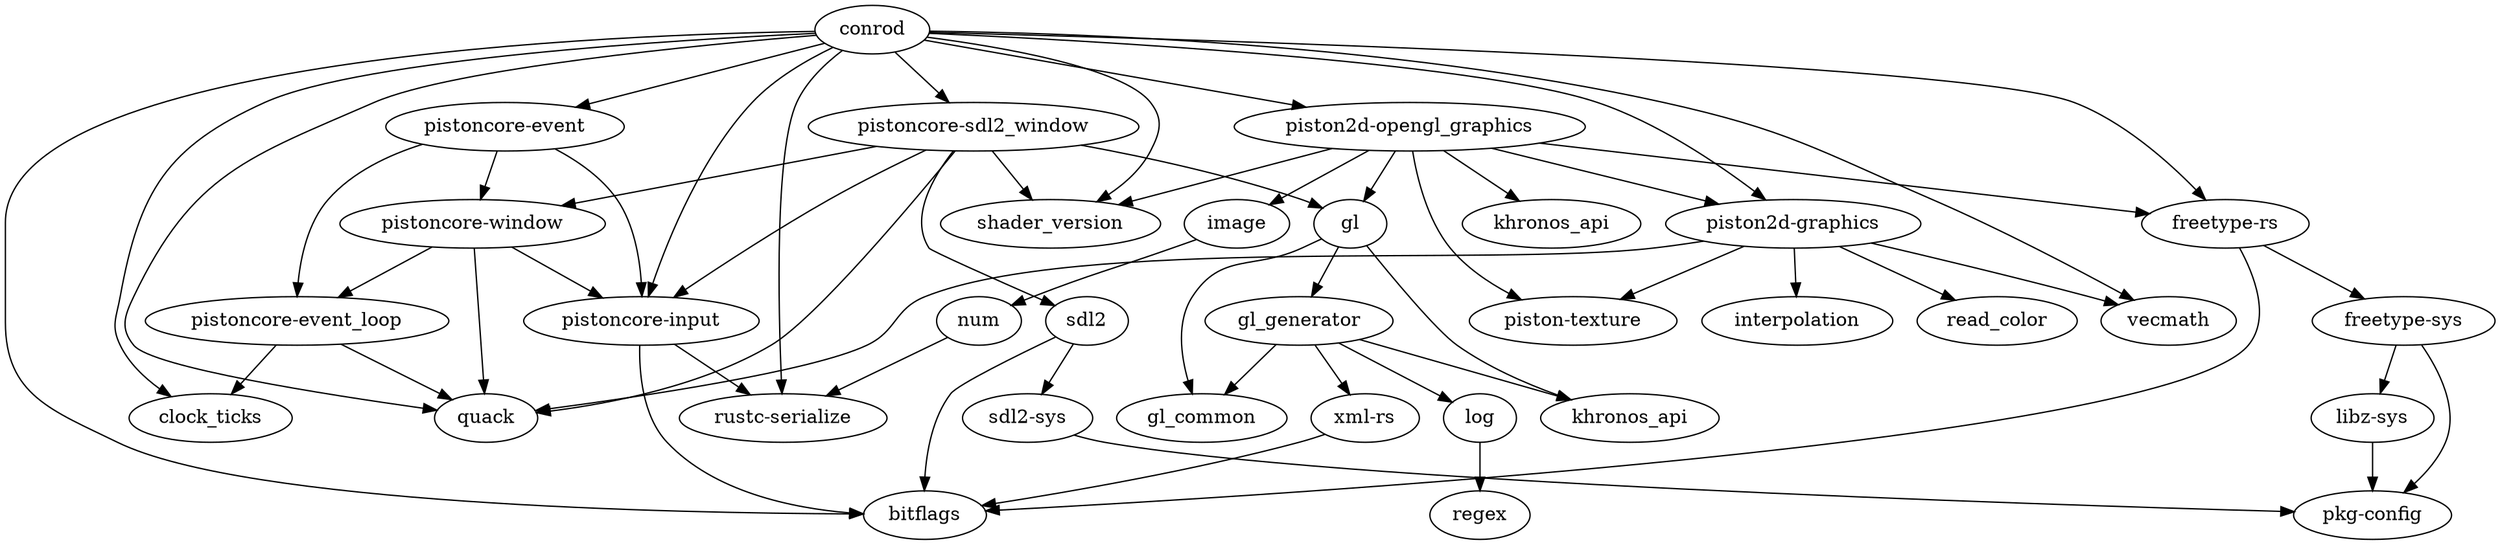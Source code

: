 digraph conrod {
    N0[label="conrod"];
    N1[label="pistoncore-event"];
    N2[label="pistoncore-input"];
    N3[label="pistoncore-window"];
    N4[label="pistoncore-event_loop"];
    N5[label="clock_ticks"];
    N6[label="pkg-config"];
    N7[label="sdl2-sys"];
    N8[label="rustc-serialize"];
    N9[label="bitflags"];
    N10[label="freetype-sys"];
    N11[label="libz-sys"];
    N12[label="num"];
    N13[label="piston2d-graphics"];
    N14[label="vecmath"];
    N15[label="shader_version"];
    N16[label="quack"];
    N17[label="piston2d-opengl_graphics"];
    N18[label="freetype-rs"];
    N19[label="pistoncore-sdl2_window"];
    N20[label="sdl2"];
    N21[label="piston-texture"];
    N22[label="image"];
    N23[label="read_color"];
    N24[label="interpolation"];
    N25[label="khronos_api"];
    N26[label="gl"];
    N27[label="khronos_api"];
    N28[label="xml-rs"];
    N29[label="gl_generator"];
    N30[label="gl_common"];
    N31[label="log"];
    N32[label="regex"];
    N1 -> N2[label=""];
    N1 -> N3[label=""];
    N1 -> N4[label=""];
    N7 -> N6[label=""];
    N2 -> N8[label=""];
    N2 -> N9[label=""];
    N10 -> N6[label=""];
    N10 -> N11[label=""];
    N12 -> N8[label=""];
    N0 -> N13[label=""];
    N0 -> N14[label=""];
    N0 -> N15[label=""];
    N0 -> N16[label=""];
    N0 -> N9[label=""];
    N0 -> N1[label=""];
    N0 -> N8[label=""];
    N0 -> N5[label=""];
    N0 -> N17[label=""];
    N0 -> N18[label=""];
    N0 -> N19[label=""];
    N0 -> N2[label=""];
    N20 -> N9[label=""];
    N20 -> N7[label=""];
    N22 -> N12[label=""];
    N11 -> N6[label=""];
    N17 -> N13[label=""];
    N17 -> N15[label=""];
    N17 -> N21[label=""];
    N17 -> N18[label=""];
    N17 -> N22[label=""];
    N17 -> N25[label=""];
    N17 -> N26[label=""];
    N18 -> N9[label=""];
    N18 -> N10[label=""];
    N13 -> N24[label=""];
    N13 -> N16[label=""];
    N13 -> N14[label=""];
    N13 -> N21[label=""];
    N13 -> N23[label=""];
    N28 -> N9[label=""];
    N29 -> N28[label=""];
    N29 -> N30[label=""];
    N29 -> N31[label=""];
    N29 -> N27[label=""];
    N26 -> N27[label=""];
    N26 -> N29[label=""];
    N26 -> N30[label=""];
    N3 -> N4[label=""];
    N3 -> N16[label=""];
    N3 -> N2[label=""];
    N31 -> N32[label=""];
    N19 -> N16[label=""];
    N19 -> N26[label=""];
    N19 -> N2[label=""];
    N19 -> N3[label=""];
    N19 -> N20[label=""];
    N19 -> N15[label=""];
    N4 -> N5[label=""];
    N4 -> N16[label=""];
}
